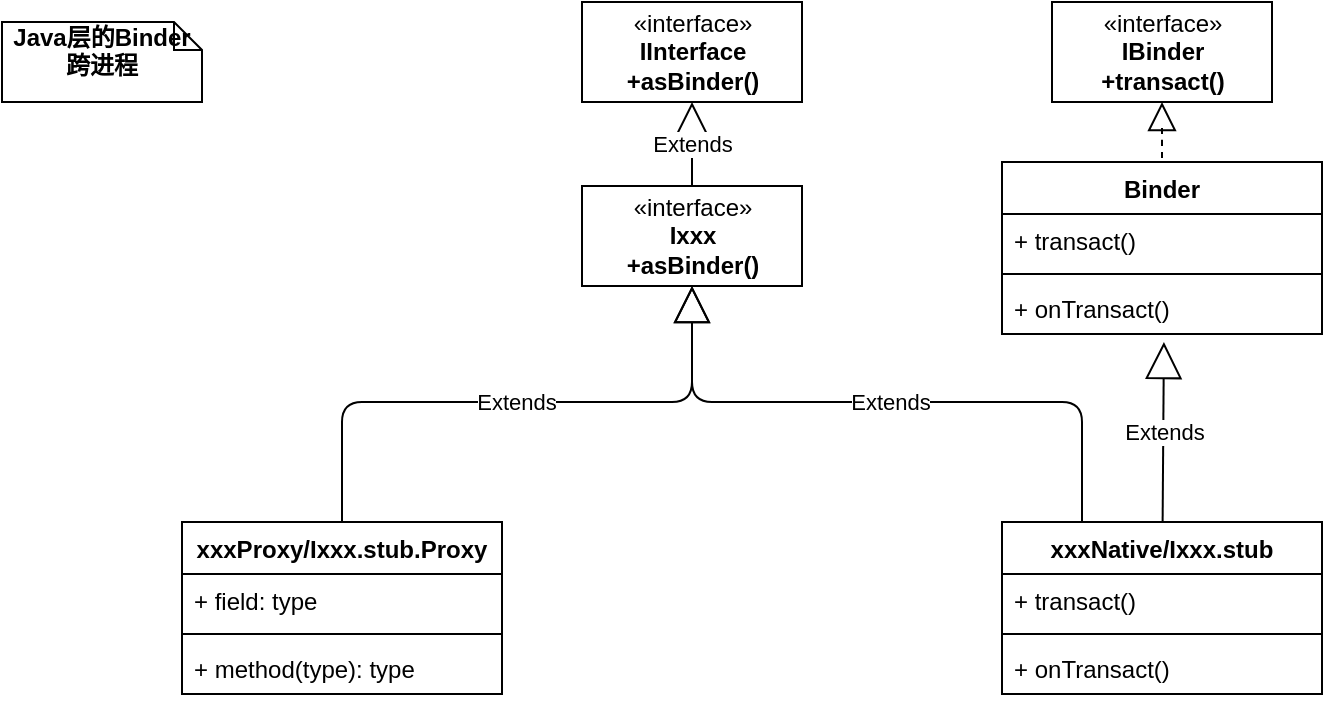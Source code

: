 <mxfile version="12.7.1" type="github">
  <diagram id="dssR3VW_oP6NQZQi5CDx" name="第 1 页">
    <mxGraphModel dx="1138" dy="591" grid="1" gridSize="10" guides="1" tooltips="1" connect="1" arrows="1" fold="1" page="1" pageScale="1" pageWidth="850" pageHeight="1100" math="0" shadow="0">
      <root>
        <mxCell id="0" />
        <mxCell id="1" parent="0" />
        <mxCell id="j81f4vi7Z201JdlFPgLy-1" value="«interface»&lt;br&gt;&lt;b&gt;IInterface&lt;br&gt;+asBinder()&lt;br&gt;&lt;/b&gt;" style="html=1;" vertex="1" parent="1">
          <mxGeometry x="330" y="40" width="110" height="50" as="geometry" />
        </mxCell>
        <mxCell id="j81f4vi7Z201JdlFPgLy-2" value="«interface»&lt;br&gt;&lt;b&gt;IBinder&lt;br&gt;+transact()&lt;br&gt;&lt;/b&gt;" style="html=1;" vertex="1" parent="1">
          <mxGeometry x="565" y="40" width="110" height="50" as="geometry" />
        </mxCell>
        <mxCell id="j81f4vi7Z201JdlFPgLy-3" value="" style="endArrow=block;dashed=1;endFill=0;endSize=12;html=1;entryX=0.5;entryY=1;entryDx=0;entryDy=0;" edge="1" parent="1" target="j81f4vi7Z201JdlFPgLy-2">
          <mxGeometry width="160" relative="1" as="geometry">
            <mxPoint x="620" y="130" as="sourcePoint" />
            <mxPoint x="490" y="200" as="targetPoint" />
            <Array as="points">
              <mxPoint x="620" y="100" />
            </Array>
          </mxGeometry>
        </mxCell>
        <mxCell id="j81f4vi7Z201JdlFPgLy-4" value="xxxNative/Ixxx.stub" style="swimlane;fontStyle=1;align=center;verticalAlign=top;childLayout=stackLayout;horizontal=1;startSize=26;horizontalStack=0;resizeParent=1;resizeParentMax=0;resizeLast=0;collapsible=1;marginBottom=0;" vertex="1" parent="1">
          <mxGeometry x="540" y="300" width="160" height="86" as="geometry" />
        </mxCell>
        <mxCell id="j81f4vi7Z201JdlFPgLy-5" value="+ transact()" style="text;strokeColor=none;fillColor=none;align=left;verticalAlign=top;spacingLeft=4;spacingRight=4;overflow=hidden;rotatable=0;points=[[0,0.5],[1,0.5]];portConstraint=eastwest;" vertex="1" parent="j81f4vi7Z201JdlFPgLy-4">
          <mxGeometry y="26" width="160" height="26" as="geometry" />
        </mxCell>
        <mxCell id="j81f4vi7Z201JdlFPgLy-6" value="" style="line;strokeWidth=1;fillColor=none;align=left;verticalAlign=middle;spacingTop=-1;spacingLeft=3;spacingRight=3;rotatable=0;labelPosition=right;points=[];portConstraint=eastwest;" vertex="1" parent="j81f4vi7Z201JdlFPgLy-4">
          <mxGeometry y="52" width="160" height="8" as="geometry" />
        </mxCell>
        <mxCell id="j81f4vi7Z201JdlFPgLy-7" value="+ onTransact()" style="text;strokeColor=none;fillColor=none;align=left;verticalAlign=top;spacingLeft=4;spacingRight=4;overflow=hidden;rotatable=0;points=[[0,0.5],[1,0.5]];portConstraint=eastwest;" vertex="1" parent="j81f4vi7Z201JdlFPgLy-4">
          <mxGeometry y="60" width="160" height="26" as="geometry" />
        </mxCell>
        <mxCell id="j81f4vi7Z201JdlFPgLy-8" value="Extends" style="endArrow=block;endSize=16;endFill=0;html=1;entryX=0.506;entryY=1.154;entryDx=0;entryDy=0;entryPerimeter=0;" edge="1" parent="1" source="j81f4vi7Z201JdlFPgLy-4" target="j81f4vi7Z201JdlFPgLy-20">
          <mxGeometry width="160" relative="1" as="geometry">
            <mxPoint x="330" y="390" as="sourcePoint" />
            <mxPoint x="620" y="192" as="targetPoint" />
          </mxGeometry>
        </mxCell>
        <mxCell id="j81f4vi7Z201JdlFPgLy-9" value="«interface»&lt;br&gt;&lt;b&gt;Ixxx&lt;br&gt;+asBinder()&lt;br&gt;&lt;/b&gt;" style="html=1;" vertex="1" parent="1">
          <mxGeometry x="330" y="132" width="110" height="50" as="geometry" />
        </mxCell>
        <mxCell id="j81f4vi7Z201JdlFPgLy-10" value="Extends" style="endArrow=block;endSize=16;endFill=0;html=1;entryX=0.5;entryY=1;entryDx=0;entryDy=0;" edge="1" parent="1" source="j81f4vi7Z201JdlFPgLy-9" target="j81f4vi7Z201JdlFPgLy-1">
          <mxGeometry width="160" relative="1" as="geometry">
            <mxPoint x="330" y="390" as="sourcePoint" />
            <mxPoint x="490" y="390" as="targetPoint" />
          </mxGeometry>
        </mxCell>
        <mxCell id="j81f4vi7Z201JdlFPgLy-11" value="xxxProxy/Ixxx.stub.Proxy" style="swimlane;fontStyle=1;align=center;verticalAlign=top;childLayout=stackLayout;horizontal=1;startSize=26;horizontalStack=0;resizeParent=1;resizeParentMax=0;resizeLast=0;collapsible=1;marginBottom=0;" vertex="1" parent="1">
          <mxGeometry x="130" y="300" width="160" height="86" as="geometry" />
        </mxCell>
        <mxCell id="j81f4vi7Z201JdlFPgLy-12" value="+ field: type" style="text;strokeColor=none;fillColor=none;align=left;verticalAlign=top;spacingLeft=4;spacingRight=4;overflow=hidden;rotatable=0;points=[[0,0.5],[1,0.5]];portConstraint=eastwest;" vertex="1" parent="j81f4vi7Z201JdlFPgLy-11">
          <mxGeometry y="26" width="160" height="26" as="geometry" />
        </mxCell>
        <mxCell id="j81f4vi7Z201JdlFPgLy-13" value="" style="line;strokeWidth=1;fillColor=none;align=left;verticalAlign=middle;spacingTop=-1;spacingLeft=3;spacingRight=3;rotatable=0;labelPosition=right;points=[];portConstraint=eastwest;" vertex="1" parent="j81f4vi7Z201JdlFPgLy-11">
          <mxGeometry y="52" width="160" height="8" as="geometry" />
        </mxCell>
        <mxCell id="j81f4vi7Z201JdlFPgLy-14" value="+ method(type): type" style="text;strokeColor=none;fillColor=none;align=left;verticalAlign=top;spacingLeft=4;spacingRight=4;overflow=hidden;rotatable=0;points=[[0,0.5],[1,0.5]];portConstraint=eastwest;" vertex="1" parent="j81f4vi7Z201JdlFPgLy-11">
          <mxGeometry y="60" width="160" height="26" as="geometry" />
        </mxCell>
        <mxCell id="j81f4vi7Z201JdlFPgLy-15" value="Extends" style="endArrow=block;endSize=16;endFill=0;html=1;entryX=0.5;entryY=1;entryDx=0;entryDy=0;exitX=0.5;exitY=0;exitDx=0;exitDy=0;" edge="1" parent="1" source="j81f4vi7Z201JdlFPgLy-11" target="j81f4vi7Z201JdlFPgLy-9">
          <mxGeometry width="160" relative="1" as="geometry">
            <mxPoint x="130" y="370" as="sourcePoint" />
            <mxPoint x="290" y="370" as="targetPoint" />
            <Array as="points">
              <mxPoint x="210" y="240" />
              <mxPoint x="385" y="240" />
            </Array>
          </mxGeometry>
        </mxCell>
        <mxCell id="j81f4vi7Z201JdlFPgLy-16" value="Extends" style="endArrow=block;endSize=16;endFill=0;html=1;exitX=0.25;exitY=0;exitDx=0;exitDy=0;entryX=0.5;entryY=1;entryDx=0;entryDy=0;" edge="1" parent="1" source="j81f4vi7Z201JdlFPgLy-4" target="j81f4vi7Z201JdlFPgLy-9">
          <mxGeometry width="160" relative="1" as="geometry">
            <mxPoint x="130" y="370" as="sourcePoint" />
            <mxPoint x="390" y="190" as="targetPoint" />
            <Array as="points">
              <mxPoint x="580" y="240" />
              <mxPoint x="430" y="240" />
              <mxPoint x="385" y="240" />
            </Array>
          </mxGeometry>
        </mxCell>
        <mxCell id="j81f4vi7Z201JdlFPgLy-17" value="Binder" style="swimlane;fontStyle=1;align=center;verticalAlign=top;childLayout=stackLayout;horizontal=1;startSize=26;horizontalStack=0;resizeParent=1;resizeParentMax=0;resizeLast=0;collapsible=1;marginBottom=0;" vertex="1" parent="1">
          <mxGeometry x="540" y="120" width="160" height="86" as="geometry" />
        </mxCell>
        <mxCell id="j81f4vi7Z201JdlFPgLy-18" value="+ transact()" style="text;strokeColor=none;fillColor=none;align=left;verticalAlign=top;spacingLeft=4;spacingRight=4;overflow=hidden;rotatable=0;points=[[0,0.5],[1,0.5]];portConstraint=eastwest;" vertex="1" parent="j81f4vi7Z201JdlFPgLy-17">
          <mxGeometry y="26" width="160" height="26" as="geometry" />
        </mxCell>
        <mxCell id="j81f4vi7Z201JdlFPgLy-19" value="" style="line;strokeWidth=1;fillColor=none;align=left;verticalAlign=middle;spacingTop=-1;spacingLeft=3;spacingRight=3;rotatable=0;labelPosition=right;points=[];portConstraint=eastwest;" vertex="1" parent="j81f4vi7Z201JdlFPgLy-17">
          <mxGeometry y="52" width="160" height="8" as="geometry" />
        </mxCell>
        <mxCell id="j81f4vi7Z201JdlFPgLy-20" value="+ onTransact()" style="text;strokeColor=none;fillColor=none;align=left;verticalAlign=top;spacingLeft=4;spacingRight=4;overflow=hidden;rotatable=0;points=[[0,0.5],[1,0.5]];portConstraint=eastwest;" vertex="1" parent="j81f4vi7Z201JdlFPgLy-17">
          <mxGeometry y="60" width="160" height="26" as="geometry" />
        </mxCell>
        <mxCell id="j81f4vi7Z201JdlFPgLy-21" value="&lt;div&gt;&lt;span&gt;&lt;b&gt;Java层的Binder跨进程&lt;/b&gt;&lt;/span&gt;&lt;/div&gt;" style="shape=note;whiteSpace=wrap;html=1;size=14;verticalAlign=top;align=center;spacingTop=-6;" vertex="1" parent="1">
          <mxGeometry x="40" y="50" width="100" height="40" as="geometry" />
        </mxCell>
      </root>
    </mxGraphModel>
  </diagram>
</mxfile>
